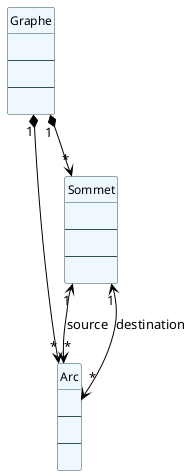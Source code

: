@startuml test

hide circle
hide empty members
hide empty methods

skinparam classAttributeIconSize 0

skinparam roundcorner 5

skinparam class {
	BackgroundColor AliceBlue
	BorderColor DarkSlateGray
	ArrowColor Black
	FontColor Black
	FontSize 12
	FontName Helvetica
}

skinparam arrow {
    MessageAlign center
}


		 
Class Graphe {

--

--
	
}

Class Arc {
	
	--
	
	--

}

Class Sommet {
	
	--

	--
			
}


Sommet <--> Arc : "1" source "*"

Sommet <--> Arc : "1" destination "*"

Graphe "1" *--> "*" Sommet 

Graphe "1" *--> "*" Arc

 
 


@enduml
